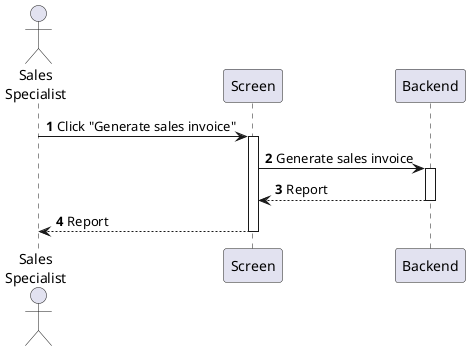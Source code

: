 @startuml sales-generate-invoice
autonumber

actor "Sales\nSpecialist" as a
participant Screen as f
participant Backend as b

a -> f : Click "Generate sales invoice"
activate f
f -> b : Generate sales invoice
activate b
return Report
return Report
@enduml